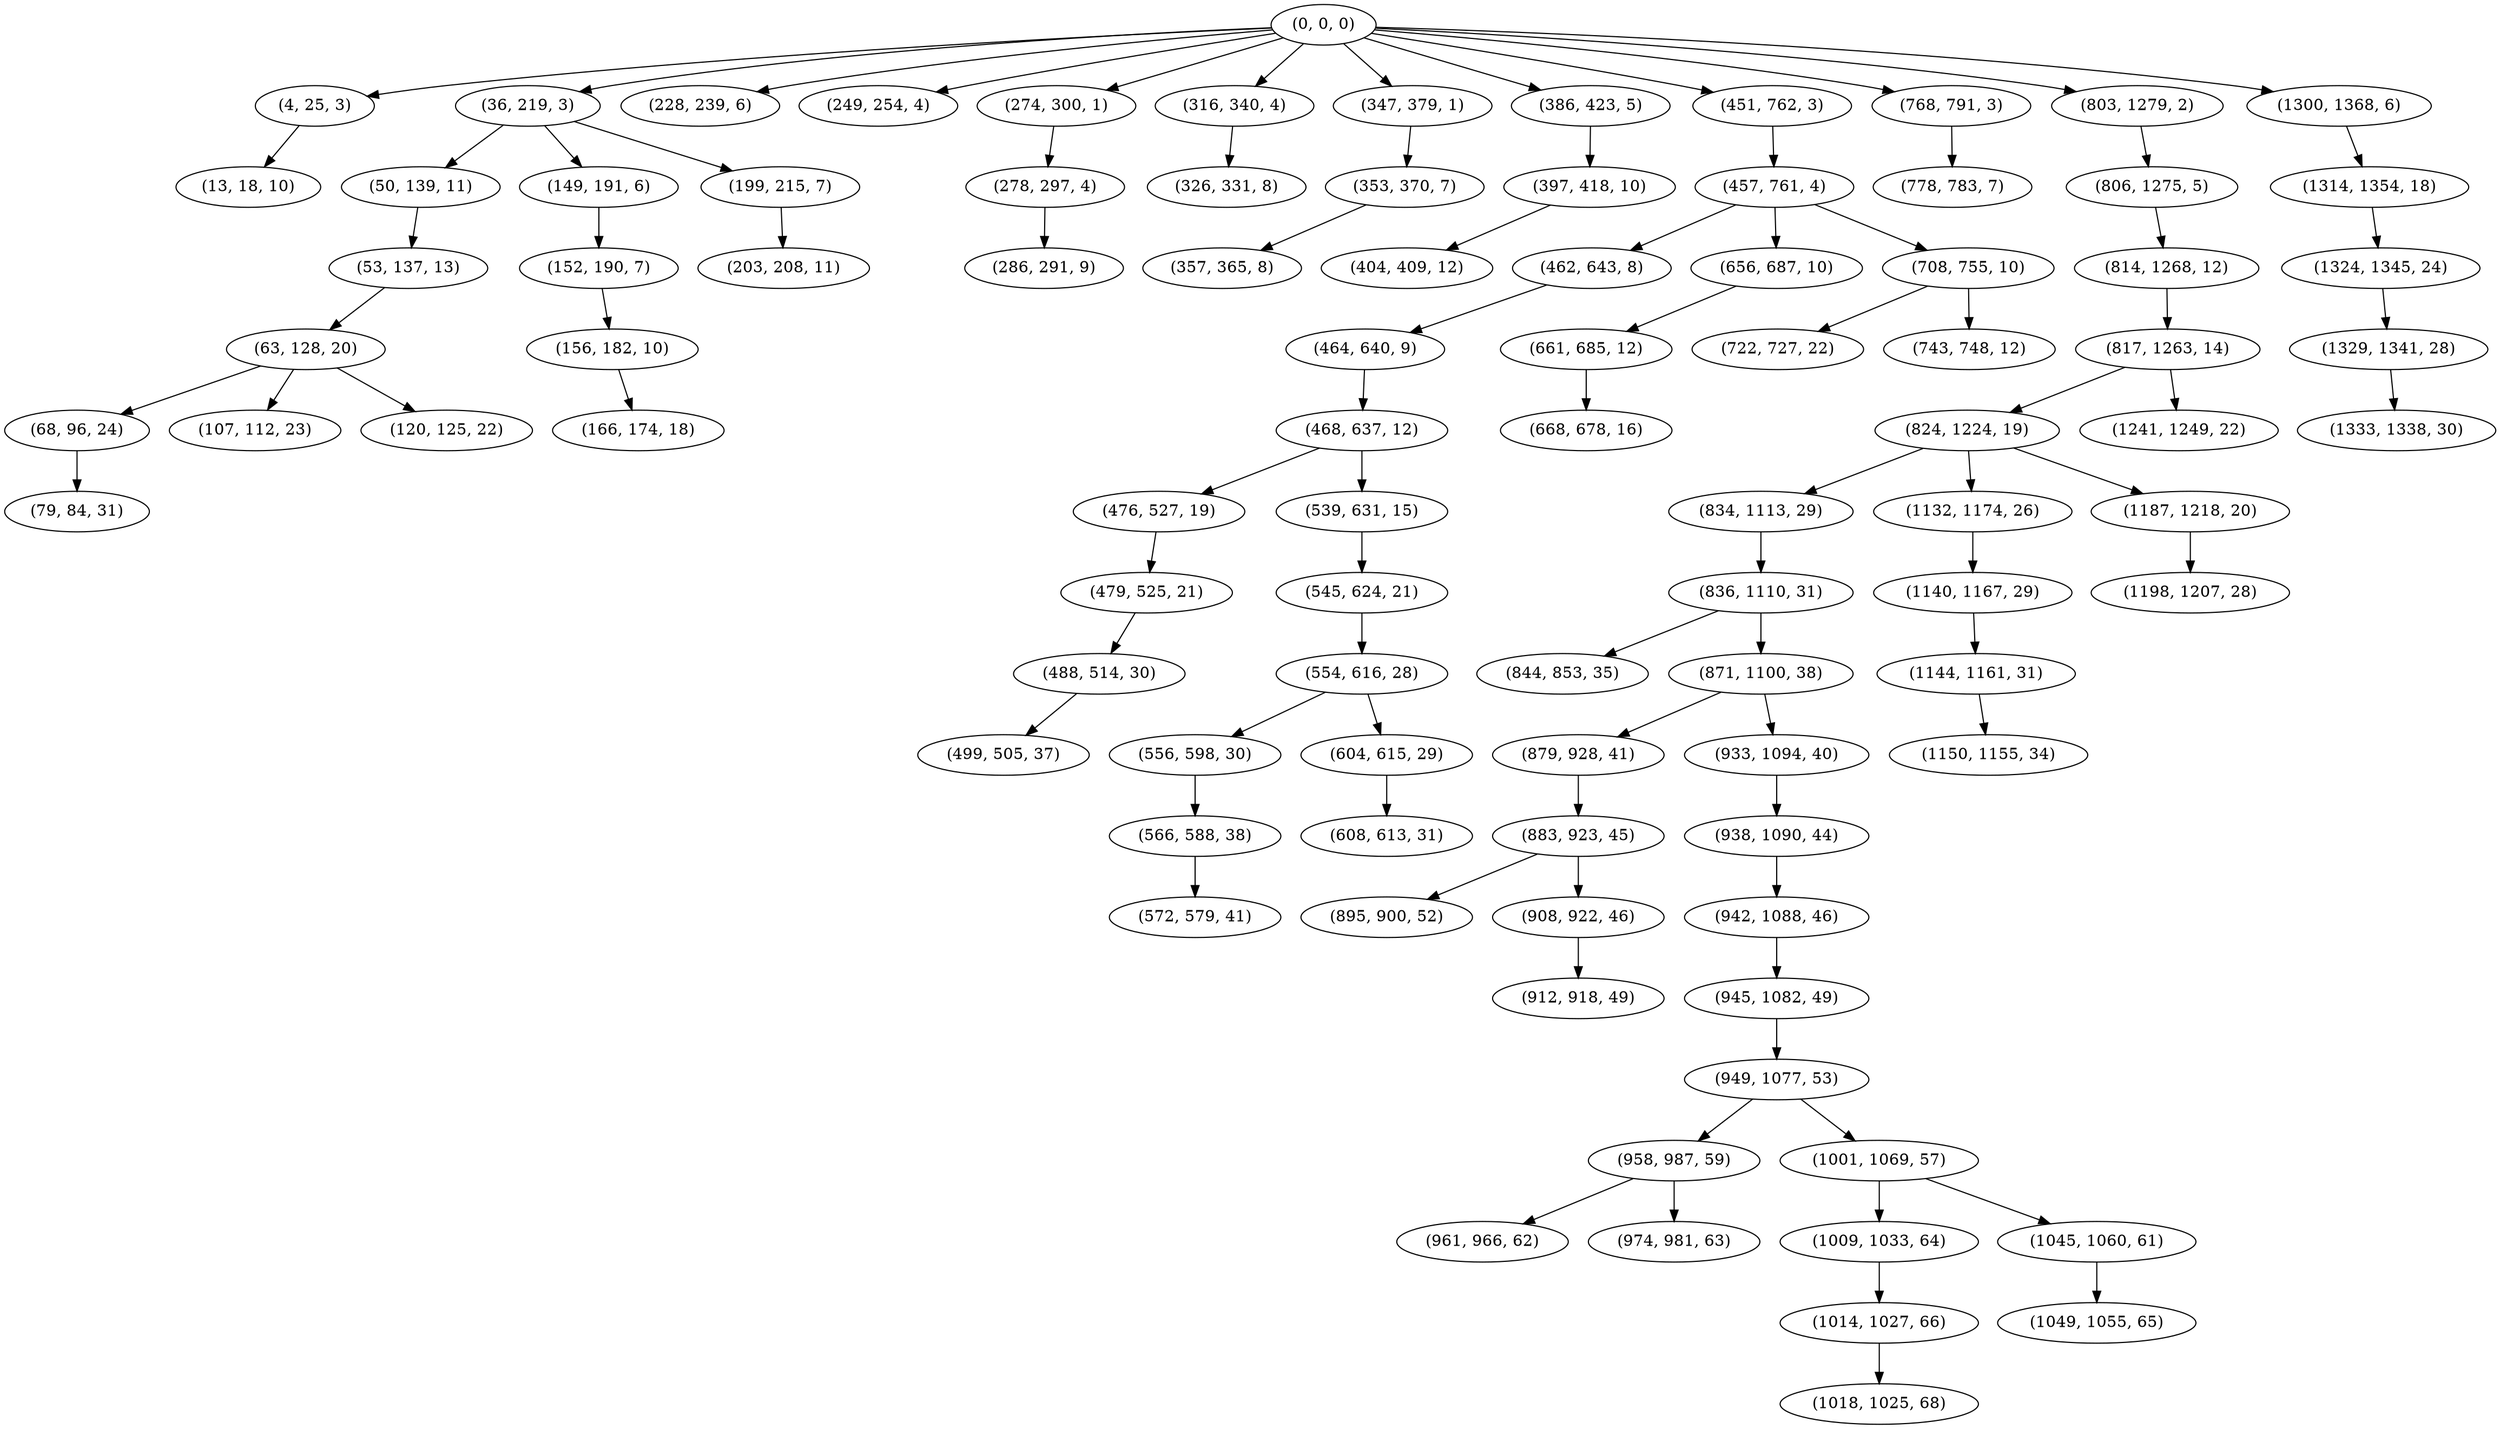digraph tree {
    "(0, 0, 0)";
    "(4, 25, 3)";
    "(13, 18, 10)";
    "(36, 219, 3)";
    "(50, 139, 11)";
    "(53, 137, 13)";
    "(63, 128, 20)";
    "(68, 96, 24)";
    "(79, 84, 31)";
    "(107, 112, 23)";
    "(120, 125, 22)";
    "(149, 191, 6)";
    "(152, 190, 7)";
    "(156, 182, 10)";
    "(166, 174, 18)";
    "(199, 215, 7)";
    "(203, 208, 11)";
    "(228, 239, 6)";
    "(249, 254, 4)";
    "(274, 300, 1)";
    "(278, 297, 4)";
    "(286, 291, 9)";
    "(316, 340, 4)";
    "(326, 331, 8)";
    "(347, 379, 1)";
    "(353, 370, 7)";
    "(357, 365, 8)";
    "(386, 423, 5)";
    "(397, 418, 10)";
    "(404, 409, 12)";
    "(451, 762, 3)";
    "(457, 761, 4)";
    "(462, 643, 8)";
    "(464, 640, 9)";
    "(468, 637, 12)";
    "(476, 527, 19)";
    "(479, 525, 21)";
    "(488, 514, 30)";
    "(499, 505, 37)";
    "(539, 631, 15)";
    "(545, 624, 21)";
    "(554, 616, 28)";
    "(556, 598, 30)";
    "(566, 588, 38)";
    "(572, 579, 41)";
    "(604, 615, 29)";
    "(608, 613, 31)";
    "(656, 687, 10)";
    "(661, 685, 12)";
    "(668, 678, 16)";
    "(708, 755, 10)";
    "(722, 727, 22)";
    "(743, 748, 12)";
    "(768, 791, 3)";
    "(778, 783, 7)";
    "(803, 1279, 2)";
    "(806, 1275, 5)";
    "(814, 1268, 12)";
    "(817, 1263, 14)";
    "(824, 1224, 19)";
    "(834, 1113, 29)";
    "(836, 1110, 31)";
    "(844, 853, 35)";
    "(871, 1100, 38)";
    "(879, 928, 41)";
    "(883, 923, 45)";
    "(895, 900, 52)";
    "(908, 922, 46)";
    "(912, 918, 49)";
    "(933, 1094, 40)";
    "(938, 1090, 44)";
    "(942, 1088, 46)";
    "(945, 1082, 49)";
    "(949, 1077, 53)";
    "(958, 987, 59)";
    "(961, 966, 62)";
    "(974, 981, 63)";
    "(1001, 1069, 57)";
    "(1009, 1033, 64)";
    "(1014, 1027, 66)";
    "(1018, 1025, 68)";
    "(1045, 1060, 61)";
    "(1049, 1055, 65)";
    "(1132, 1174, 26)";
    "(1140, 1167, 29)";
    "(1144, 1161, 31)";
    "(1150, 1155, 34)";
    "(1187, 1218, 20)";
    "(1198, 1207, 28)";
    "(1241, 1249, 22)";
    "(1300, 1368, 6)";
    "(1314, 1354, 18)";
    "(1324, 1345, 24)";
    "(1329, 1341, 28)";
    "(1333, 1338, 30)";
    "(0, 0, 0)" -> "(4, 25, 3)";
    "(0, 0, 0)" -> "(36, 219, 3)";
    "(0, 0, 0)" -> "(228, 239, 6)";
    "(0, 0, 0)" -> "(249, 254, 4)";
    "(0, 0, 0)" -> "(274, 300, 1)";
    "(0, 0, 0)" -> "(316, 340, 4)";
    "(0, 0, 0)" -> "(347, 379, 1)";
    "(0, 0, 0)" -> "(386, 423, 5)";
    "(0, 0, 0)" -> "(451, 762, 3)";
    "(0, 0, 0)" -> "(768, 791, 3)";
    "(0, 0, 0)" -> "(803, 1279, 2)";
    "(0, 0, 0)" -> "(1300, 1368, 6)";
    "(4, 25, 3)" -> "(13, 18, 10)";
    "(36, 219, 3)" -> "(50, 139, 11)";
    "(36, 219, 3)" -> "(149, 191, 6)";
    "(36, 219, 3)" -> "(199, 215, 7)";
    "(50, 139, 11)" -> "(53, 137, 13)";
    "(53, 137, 13)" -> "(63, 128, 20)";
    "(63, 128, 20)" -> "(68, 96, 24)";
    "(63, 128, 20)" -> "(107, 112, 23)";
    "(63, 128, 20)" -> "(120, 125, 22)";
    "(68, 96, 24)" -> "(79, 84, 31)";
    "(149, 191, 6)" -> "(152, 190, 7)";
    "(152, 190, 7)" -> "(156, 182, 10)";
    "(156, 182, 10)" -> "(166, 174, 18)";
    "(199, 215, 7)" -> "(203, 208, 11)";
    "(274, 300, 1)" -> "(278, 297, 4)";
    "(278, 297, 4)" -> "(286, 291, 9)";
    "(316, 340, 4)" -> "(326, 331, 8)";
    "(347, 379, 1)" -> "(353, 370, 7)";
    "(353, 370, 7)" -> "(357, 365, 8)";
    "(386, 423, 5)" -> "(397, 418, 10)";
    "(397, 418, 10)" -> "(404, 409, 12)";
    "(451, 762, 3)" -> "(457, 761, 4)";
    "(457, 761, 4)" -> "(462, 643, 8)";
    "(457, 761, 4)" -> "(656, 687, 10)";
    "(457, 761, 4)" -> "(708, 755, 10)";
    "(462, 643, 8)" -> "(464, 640, 9)";
    "(464, 640, 9)" -> "(468, 637, 12)";
    "(468, 637, 12)" -> "(476, 527, 19)";
    "(468, 637, 12)" -> "(539, 631, 15)";
    "(476, 527, 19)" -> "(479, 525, 21)";
    "(479, 525, 21)" -> "(488, 514, 30)";
    "(488, 514, 30)" -> "(499, 505, 37)";
    "(539, 631, 15)" -> "(545, 624, 21)";
    "(545, 624, 21)" -> "(554, 616, 28)";
    "(554, 616, 28)" -> "(556, 598, 30)";
    "(554, 616, 28)" -> "(604, 615, 29)";
    "(556, 598, 30)" -> "(566, 588, 38)";
    "(566, 588, 38)" -> "(572, 579, 41)";
    "(604, 615, 29)" -> "(608, 613, 31)";
    "(656, 687, 10)" -> "(661, 685, 12)";
    "(661, 685, 12)" -> "(668, 678, 16)";
    "(708, 755, 10)" -> "(722, 727, 22)";
    "(708, 755, 10)" -> "(743, 748, 12)";
    "(768, 791, 3)" -> "(778, 783, 7)";
    "(803, 1279, 2)" -> "(806, 1275, 5)";
    "(806, 1275, 5)" -> "(814, 1268, 12)";
    "(814, 1268, 12)" -> "(817, 1263, 14)";
    "(817, 1263, 14)" -> "(824, 1224, 19)";
    "(817, 1263, 14)" -> "(1241, 1249, 22)";
    "(824, 1224, 19)" -> "(834, 1113, 29)";
    "(824, 1224, 19)" -> "(1132, 1174, 26)";
    "(824, 1224, 19)" -> "(1187, 1218, 20)";
    "(834, 1113, 29)" -> "(836, 1110, 31)";
    "(836, 1110, 31)" -> "(844, 853, 35)";
    "(836, 1110, 31)" -> "(871, 1100, 38)";
    "(871, 1100, 38)" -> "(879, 928, 41)";
    "(871, 1100, 38)" -> "(933, 1094, 40)";
    "(879, 928, 41)" -> "(883, 923, 45)";
    "(883, 923, 45)" -> "(895, 900, 52)";
    "(883, 923, 45)" -> "(908, 922, 46)";
    "(908, 922, 46)" -> "(912, 918, 49)";
    "(933, 1094, 40)" -> "(938, 1090, 44)";
    "(938, 1090, 44)" -> "(942, 1088, 46)";
    "(942, 1088, 46)" -> "(945, 1082, 49)";
    "(945, 1082, 49)" -> "(949, 1077, 53)";
    "(949, 1077, 53)" -> "(958, 987, 59)";
    "(949, 1077, 53)" -> "(1001, 1069, 57)";
    "(958, 987, 59)" -> "(961, 966, 62)";
    "(958, 987, 59)" -> "(974, 981, 63)";
    "(1001, 1069, 57)" -> "(1009, 1033, 64)";
    "(1001, 1069, 57)" -> "(1045, 1060, 61)";
    "(1009, 1033, 64)" -> "(1014, 1027, 66)";
    "(1014, 1027, 66)" -> "(1018, 1025, 68)";
    "(1045, 1060, 61)" -> "(1049, 1055, 65)";
    "(1132, 1174, 26)" -> "(1140, 1167, 29)";
    "(1140, 1167, 29)" -> "(1144, 1161, 31)";
    "(1144, 1161, 31)" -> "(1150, 1155, 34)";
    "(1187, 1218, 20)" -> "(1198, 1207, 28)";
    "(1300, 1368, 6)" -> "(1314, 1354, 18)";
    "(1314, 1354, 18)" -> "(1324, 1345, 24)";
    "(1324, 1345, 24)" -> "(1329, 1341, 28)";
    "(1329, 1341, 28)" -> "(1333, 1338, 30)";
}

